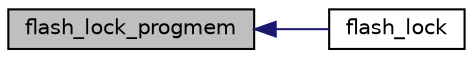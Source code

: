 digraph "flash_lock_progmem"
{
  edge [fontname="Helvetica",fontsize="10",labelfontname="Helvetica",labelfontsize="10"];
  node [fontname="Helvetica",fontsize="10",shape=record];
  rankdir="LR";
  Node1 [label="flash_lock_progmem",height=0.2,width=0.4,color="black", fillcolor="grey75", style="filled", fontcolor="black"];
  Node1 -> Node2 [dir="back",color="midnightblue",fontsize="10",style="solid",fontname="Helvetica"];
  Node2 [label="flash_lock",height=0.2,width=0.4,color="black", fillcolor="white", style="filled",URL="$group__flash__file.html#gacd9e0d8e9f52bd1c65fda2ce553f7600",tooltip="Lock all segments of flash. "];
}
